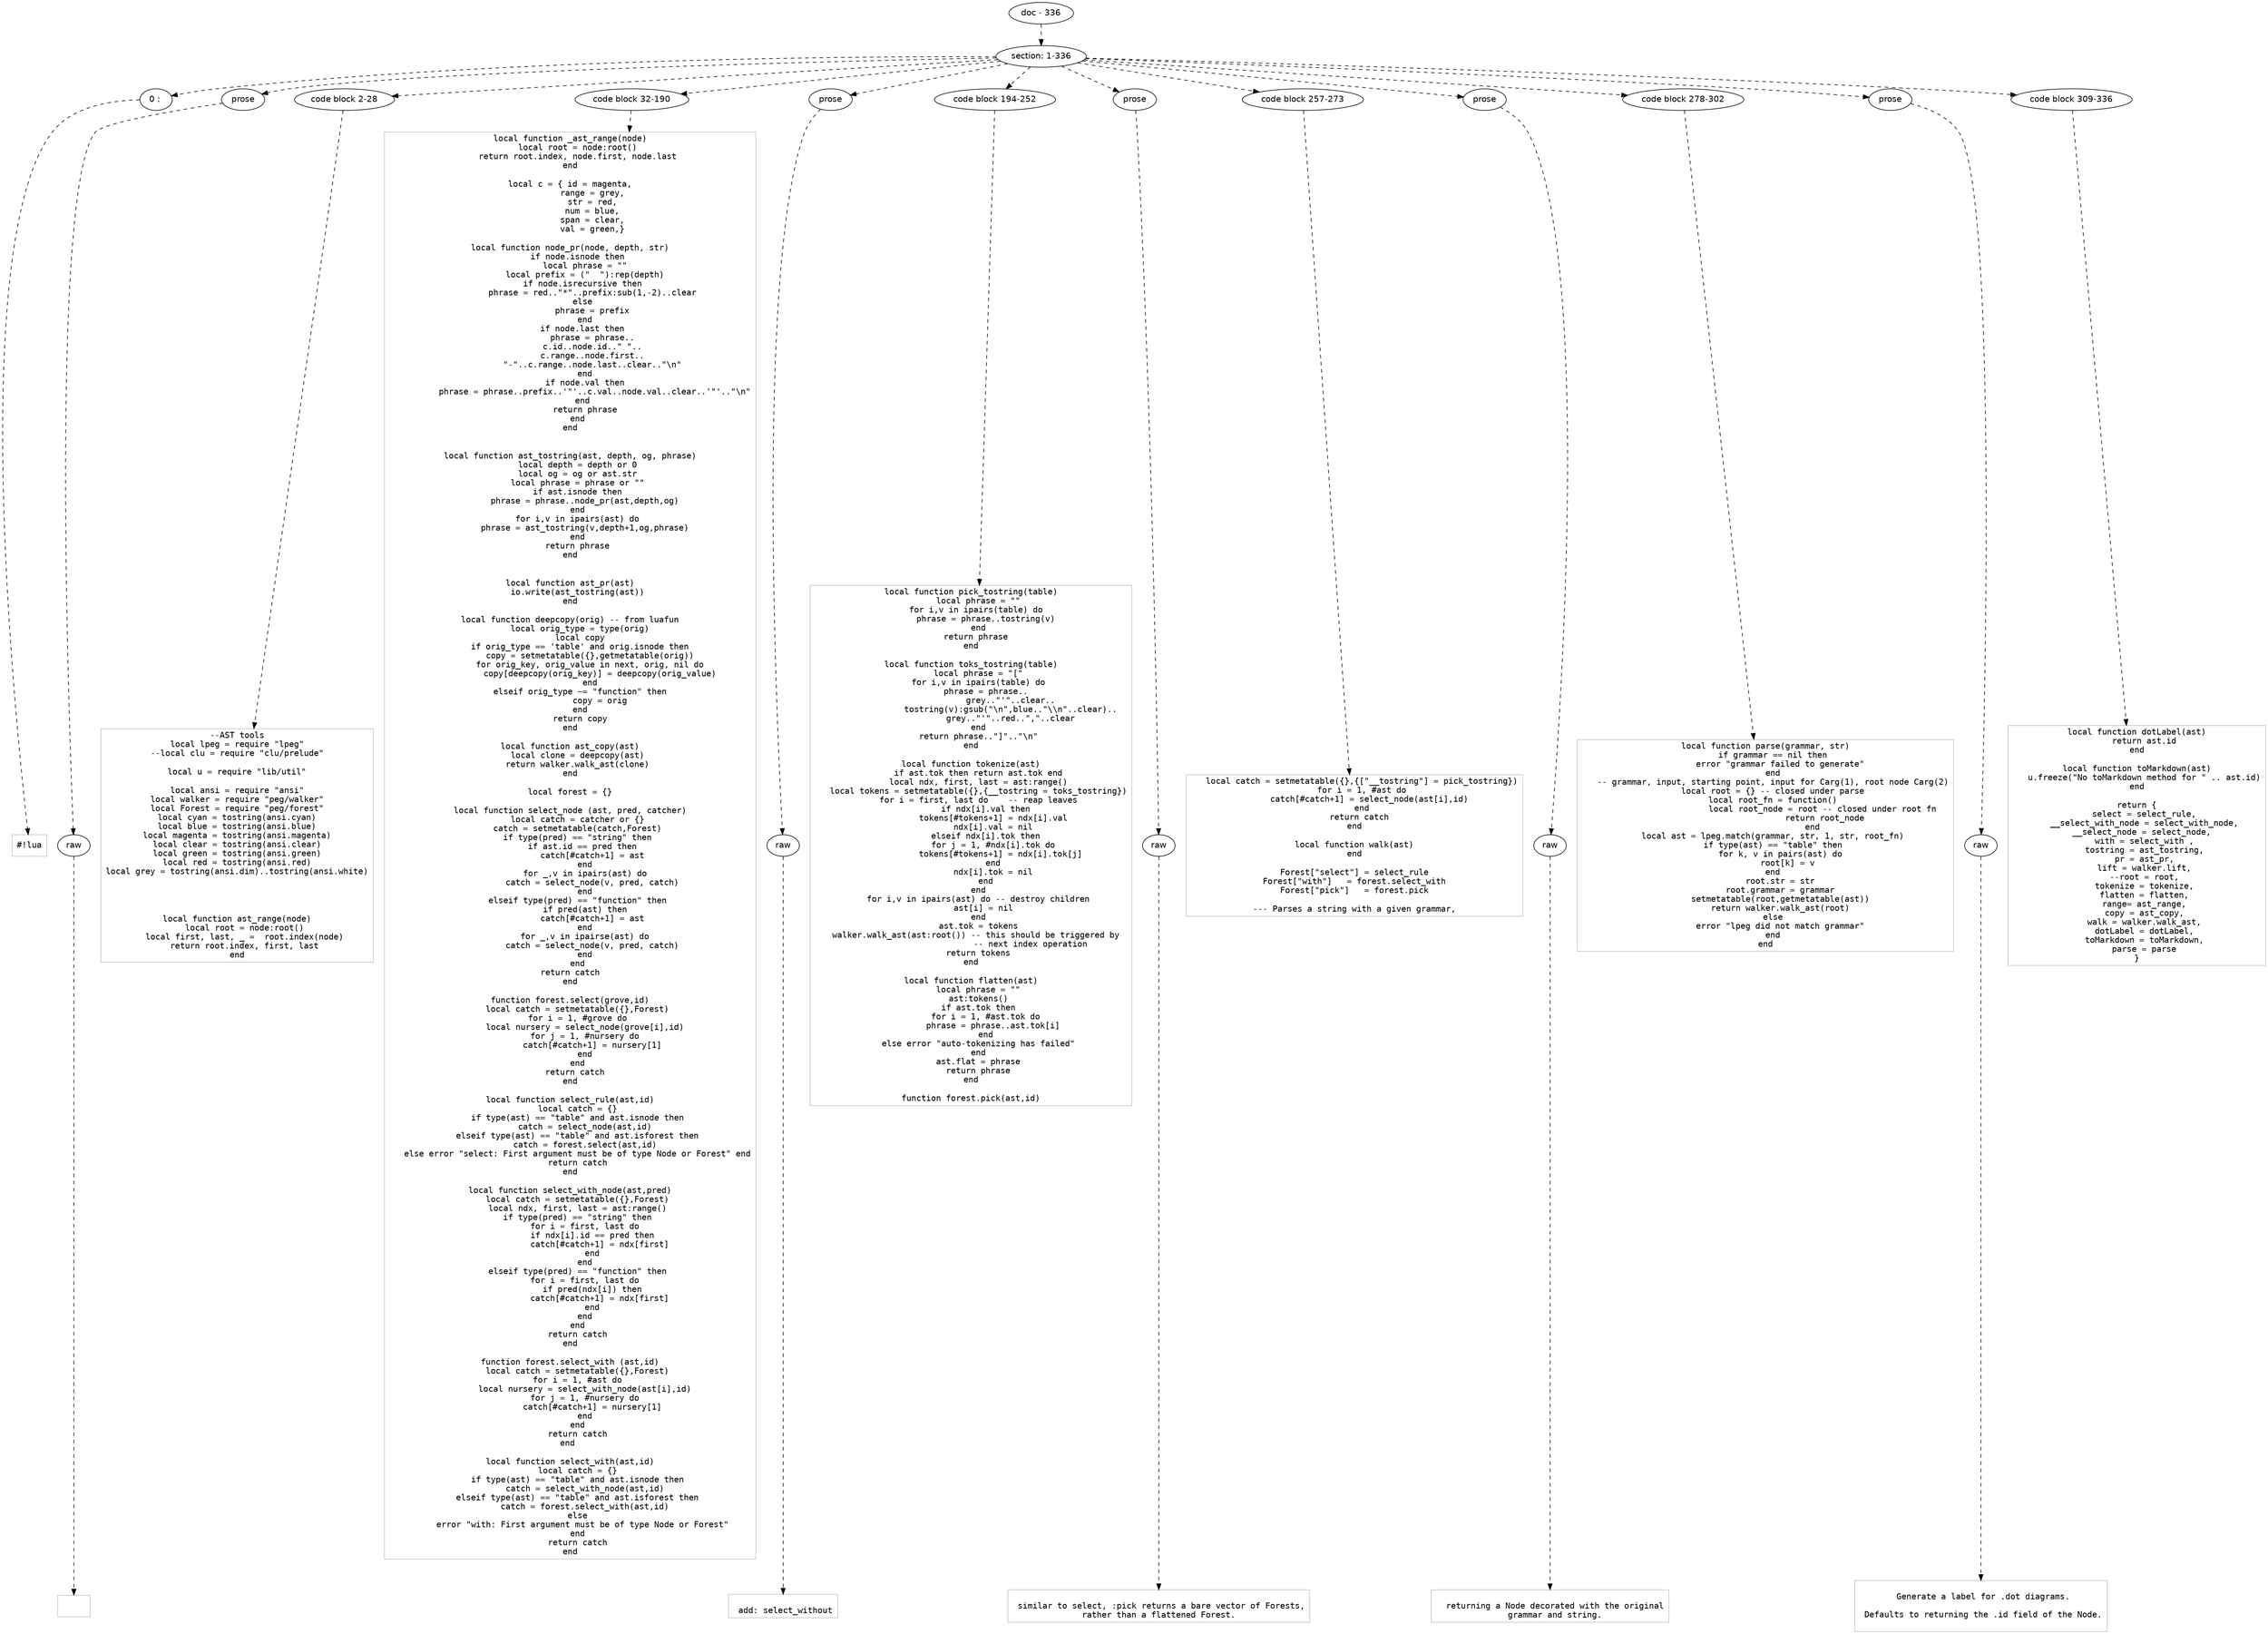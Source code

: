 digraph hierarchy {

node [fontname=Helvetica]
edge [style=dashed]

doc_0 [label="doc - 336"]


doc_0 -> { section_1}
{rank=same; section_1}

section_1 [label="section: 1-336"]


section_1 -> { header_2 prose_3 codeblock_4 codeblock_5 prose_6 codeblock_7 prose_8 codeblock_9 prose_10 codeblock_11 prose_12 codeblock_13}
{rank=same; header_2 prose_3 codeblock_4 codeblock_5 prose_6 codeblock_7 prose_8 codeblock_9 prose_10 codeblock_11 prose_12 codeblock_13}

header_2 [label="0 : "]

prose_3 [label="prose"]

codeblock_4 [label="code block 2-28"]

codeblock_5 [label="code block 32-190"]

prose_6 [label="prose"]

codeblock_7 [label="code block 194-252"]

prose_8 [label="prose"]

codeblock_9 [label="code block 257-273"]

prose_10 [label="prose"]

codeblock_11 [label="code block 278-302"]

prose_12 [label="prose"]

codeblock_13 [label="code block 309-336"]


header_2 -> leaf_14
leaf_14  [color=Gray,shape=rectangle,fontname=Inconsolata,label="#!lua"]
prose_3 -> { raw_15}
{rank=same; raw_15}

raw_15 [label="raw"]


raw_15 -> leaf_16
leaf_16  [color=Gray,shape=rectangle,fontname=Inconsolata,label=""]
codeblock_4 -> leaf_17
leaf_17  [color=Gray,shape=rectangle,fontname=Inconsolata,label="--AST tools
local lpeg = require \"lpeg\"
--local clu = require \"clu/prelude\"

local u = require \"lib/util\"

local ansi = require \"ansi\"
local walker = require \"peg/walker\"
local Forest = require \"peg/forest\"
local cyan = tostring(ansi.cyan)
local blue = tostring(ansi.blue)
local magenta = tostring(ansi.magenta)
local clear = tostring(ansi.clear)
local green = tostring(ansi.green)
local red = tostring(ansi.red)
local grey = tostring(ansi.dim)..tostring(ansi.white)




local function ast_range(node)
   local root = node:root()
   local first, last, _ =  root.index(node)
   return root.index, first, last
end"]
codeblock_5 -> leaf_18
leaf_18  [color=Gray,shape=rectangle,fontname=Inconsolata,label="local function _ast_range(node)
   local root = node:root()
   return root.index, node.first, node.last
end

local c = { id = magenta,
         range = grey,
         str = red,
         num = blue,
         span = clear,
         val = green,}

local function node_pr(node, depth, str)
   if node.isnode then
      local phrase = \"\"
      local prefix = (\"  \"):rep(depth)
      if node.isrecursive then 
         phrase = red..\"*\"..prefix:sub(1,-2)..clear
      else 
         phrase = prefix
      end
      if node.last then 
         phrase = phrase..
         c.id..node.id..\" \"..
         c.range..node.first..
         \"-\"..c.range..node.last..clear..\"\\n\"
      end
      if node.val then
          phrase = phrase..prefix..'\"'..c.val..node.val..clear..'\"'..\"\\n\"
      end 
      return phrase
   end
end


local function ast_tostring(ast, depth, og, phrase)
   local depth = depth or 0
   local og = og or ast.str
   local phrase = phrase or \"\"
   if ast.isnode then
      phrase = phrase..node_pr(ast,depth,og)
   end
   for i,v in ipairs(ast) do
      phrase = ast_tostring(v,depth+1,og,phrase)
   end
   return phrase
end


local function ast_pr(ast)
   io.write(ast_tostring(ast))
end

local function deepcopy(orig) -- from luafun
    local orig_type = type(orig)
    local copy
    if orig_type == 'table' and orig.isnode then
        copy = setmetatable({},getmetatable(orig))
        for orig_key, orig_value in next, orig, nil do
            copy[deepcopy(orig_key)] = deepcopy(orig_value)
        end
    elseif orig_type ~= \"function\" then
            copy = orig
    end
    return copy
end

local function ast_copy(ast)
   local clone = deepcopy(ast)
   return walker.walk_ast(clone)
end

local forest = {}

local function select_node (ast, pred, catcher)
   local catch = catcher or {}
   catch = setmetatable(catch,Forest)
   if type(pred) == \"string\" then
      if ast.id == pred then 
         catch[#catch+1] = ast
      end
      for _,v in ipairs(ast) do
         catch = select_node(v, pred, catch)
      end
   elseif type(pred) == \"function\" then
      if pred(ast) then
         catch[#catch+1] = ast
      end
      for _,v in ipairse(ast) do
         catch = select_node(v, pred, catch)
      end
   end
   return catch   
end

function forest.select(grove,id)
   local catch = setmetatable({},Forest)
   for i = 1, #grove do
      local nursery = select_node(grove[i],id)
      for j = 1, #nursery do
         catch[#catch+1] = nursery[1]
      end
   end
   return catch 
end

local function select_rule(ast,id)
   local catch = {}
   if type(ast) == \"table\" and ast.isnode then
      catch = select_node(ast,id)
   elseif type(ast) == \"table\" and ast.isforest then
      catch = forest.select(ast,id)
   else error \"select: First argument must be of type Node or Forest\" end
   return catch
end

local function select_with_node(ast,pred)
   local catch = setmetatable({},Forest)
   local ndx, first, last = ast:range()
   if type(pred) == \"string\" then
      for i = first, last do
         if ndx[i].id == pred then
            catch[#catch+1] = ndx[first]
         end
      end
   elseif type(pred) == \"function\" then
      for i = first, last do
         if pred(ndx[i]) then
            catch[#catch+1] = ndx[first]
         end
      end
   end
   return catch
end

function forest.select_with (ast,id)
   local catch = setmetatable({},Forest)
   for i = 1, #ast do
      local nursery = select_with_node(ast[i],id)
      for j = 1, #nursery do
         catch[#catch+1] = nursery[1]
      end
   end
   return catch
end 

local function select_with(ast,id)
   local catch = {}
   if type(ast) == \"table\" and ast.isnode then
      catch = select_with_node(ast,id)
   elseif type(ast) == \"table\" and ast.isforest then
      catch = forest.select_with(ast,id)
   else
      error \"with: First argument must be of type Node or Forest\" 
   end
   return catch
end"]
prose_6 -> { raw_19}
{rank=same; raw_19}

raw_19 [label="raw"]


raw_19 -> leaf_20
leaf_20  [color=Gray,shape=rectangle,fontname=Inconsolata,label="
 add: select_without
"]
codeblock_7 -> leaf_21
leaf_21  [color=Gray,shape=rectangle,fontname=Inconsolata,label="local function pick_tostring(table)
   local phrase = \"\"
   for i,v in ipairs(table) do 
      phrase = phrase..tostring(v)
   end
   return phrase 
end

local function toks_tostring(table)
   local phrase = \"[\"
   for i,v in ipairs(table) do
      phrase = phrase..
                grey..\"'\"..clear..
                tostring(v):gsub(\"\\n\",blue..\"\\\\n\"..clear)..
                grey..\"'\"..red..\",\"..clear
   end
   return phrase..\"]\"..\"\\n\"
end

local function tokenize(ast)
   if ast.tok then return ast.tok end
   local ndx, first, last = ast:range()
   local tokens = setmetatable({},{__tostring = toks_tostring})
   for i = first, last do    -- reap leaves
      if ndx[i].val then
         tokens[#tokens+1] = ndx[i].val
         ndx[i].val = nil
      elseif ndx[i].tok then
         for j = 1, #ndx[i].tok do
            tokens[#tokens+1] = ndx[i].tok[j]
         end
         ndx[i].tok = nil
      end
   end
   for i,v in ipairs(ast) do -- destroy children
      ast[i] = nil 
   end
   ast.tok = tokens
   walker.walk_ast(ast:root()) -- this should be triggered by 
                        -- next index operation
   return tokens
end

local function flatten(ast)
   local phrase = \"\"
   ast:tokens()
   if ast.tok then
      for i = 1, #ast.tok do
         phrase = phrase..ast.tok[i]
      end
   else error \"auto-tokenizing has failed\"
   end
   ast.flat = phrase
   return phrase
end

function forest.pick(ast,id)"]
prose_8 -> { raw_22}
{rank=same; raw_22}

raw_22 [label="raw"]


raw_22 -> leaf_23
leaf_23  [color=Gray,shape=rectangle,fontname=Inconsolata,label="
 similar to select, :pick returns a bare vector of Forests,
 rather than a flattened Forest. 
"]
codeblock_9 -> leaf_24
leaf_24  [color=Gray,shape=rectangle,fontname=Inconsolata,label="   local catch = setmetatable({},{[\"__tostring\"] = pick_tostring})
   for i = 1, #ast do
      catch[#catch+1] = select_node(ast[i],id)
   end
   return catch 
end

local function walk(ast)
end

Forest[\"select\"] = select_rule
Forest[\"with\"]   = forest.select_with
Forest[\"pick\"]   = forest.pick

--- Parses a string with a given grammar,"]
prose_10 -> { raw_25}
{rank=same; raw_25}

raw_25 [label="raw"]


raw_25 -> leaf_26
leaf_26  [color=Gray,shape=rectangle,fontname=Inconsolata,label="
  returning a Node decorated with the original
  grammar and string.
"]
codeblock_11 -> leaf_27
leaf_27  [color=Gray,shape=rectangle,fontname=Inconsolata,label="local function parse(grammar, str)
   if grammar == nil then
      error \"grammar failed to generate\"
   end
   -- grammar, input, starting point, input for Carg(1), root node Carg(2)
   local root = {} -- closed under parse
   local root_fn = function()
                        local root_node = root -- closed under root fn 
                        return root_node
                   end
   local ast = lpeg.match(grammar, str, 1, str, root_fn)
   if type(ast) == \"table\" then
      for k, v in pairs(ast) do
         root[k] = v
      end   
      root.str = str
      root.grammar = grammar
      setmetatable(root,getmetatable(ast))
      return walker.walk_ast(root)
   else
      error \"lpeg did not match grammar\"
   end
end"]
prose_12 -> { raw_28}
{rank=same; raw_28}

raw_28 [label="raw"]


raw_28 -> leaf_29
leaf_29  [color=Gray,shape=rectangle,fontname=Inconsolata,label="
 Generate a label for .dot diagrams.
 
 Defaults to returning the .id field of the Node.

"]
codeblock_13 -> leaf_30
leaf_30  [color=Gray,shape=rectangle,fontname=Inconsolata,label="local function dotLabel(ast)
   return ast.id
end

local function toMarkdown(ast)
   u.freeze(\"No toMarkdown method for \" .. ast.id)
end

return {
   select = select_rule,
   __select_with_node = select_with_node,
   __select_node = select_node, 
   with = select_with ,
   tostring = ast_tostring,
   pr = ast_pr,
   lift = walker.lift,
   --root = root,
   tokenize = tokenize,
   flatten = flatten,
   range= ast_range,
   copy = ast_copy,
   walk = walker.walk_ast,
   dotLabel = dotLabel,
   toMarkdown = toMarkdown,
   parse = parse
}"]

}
